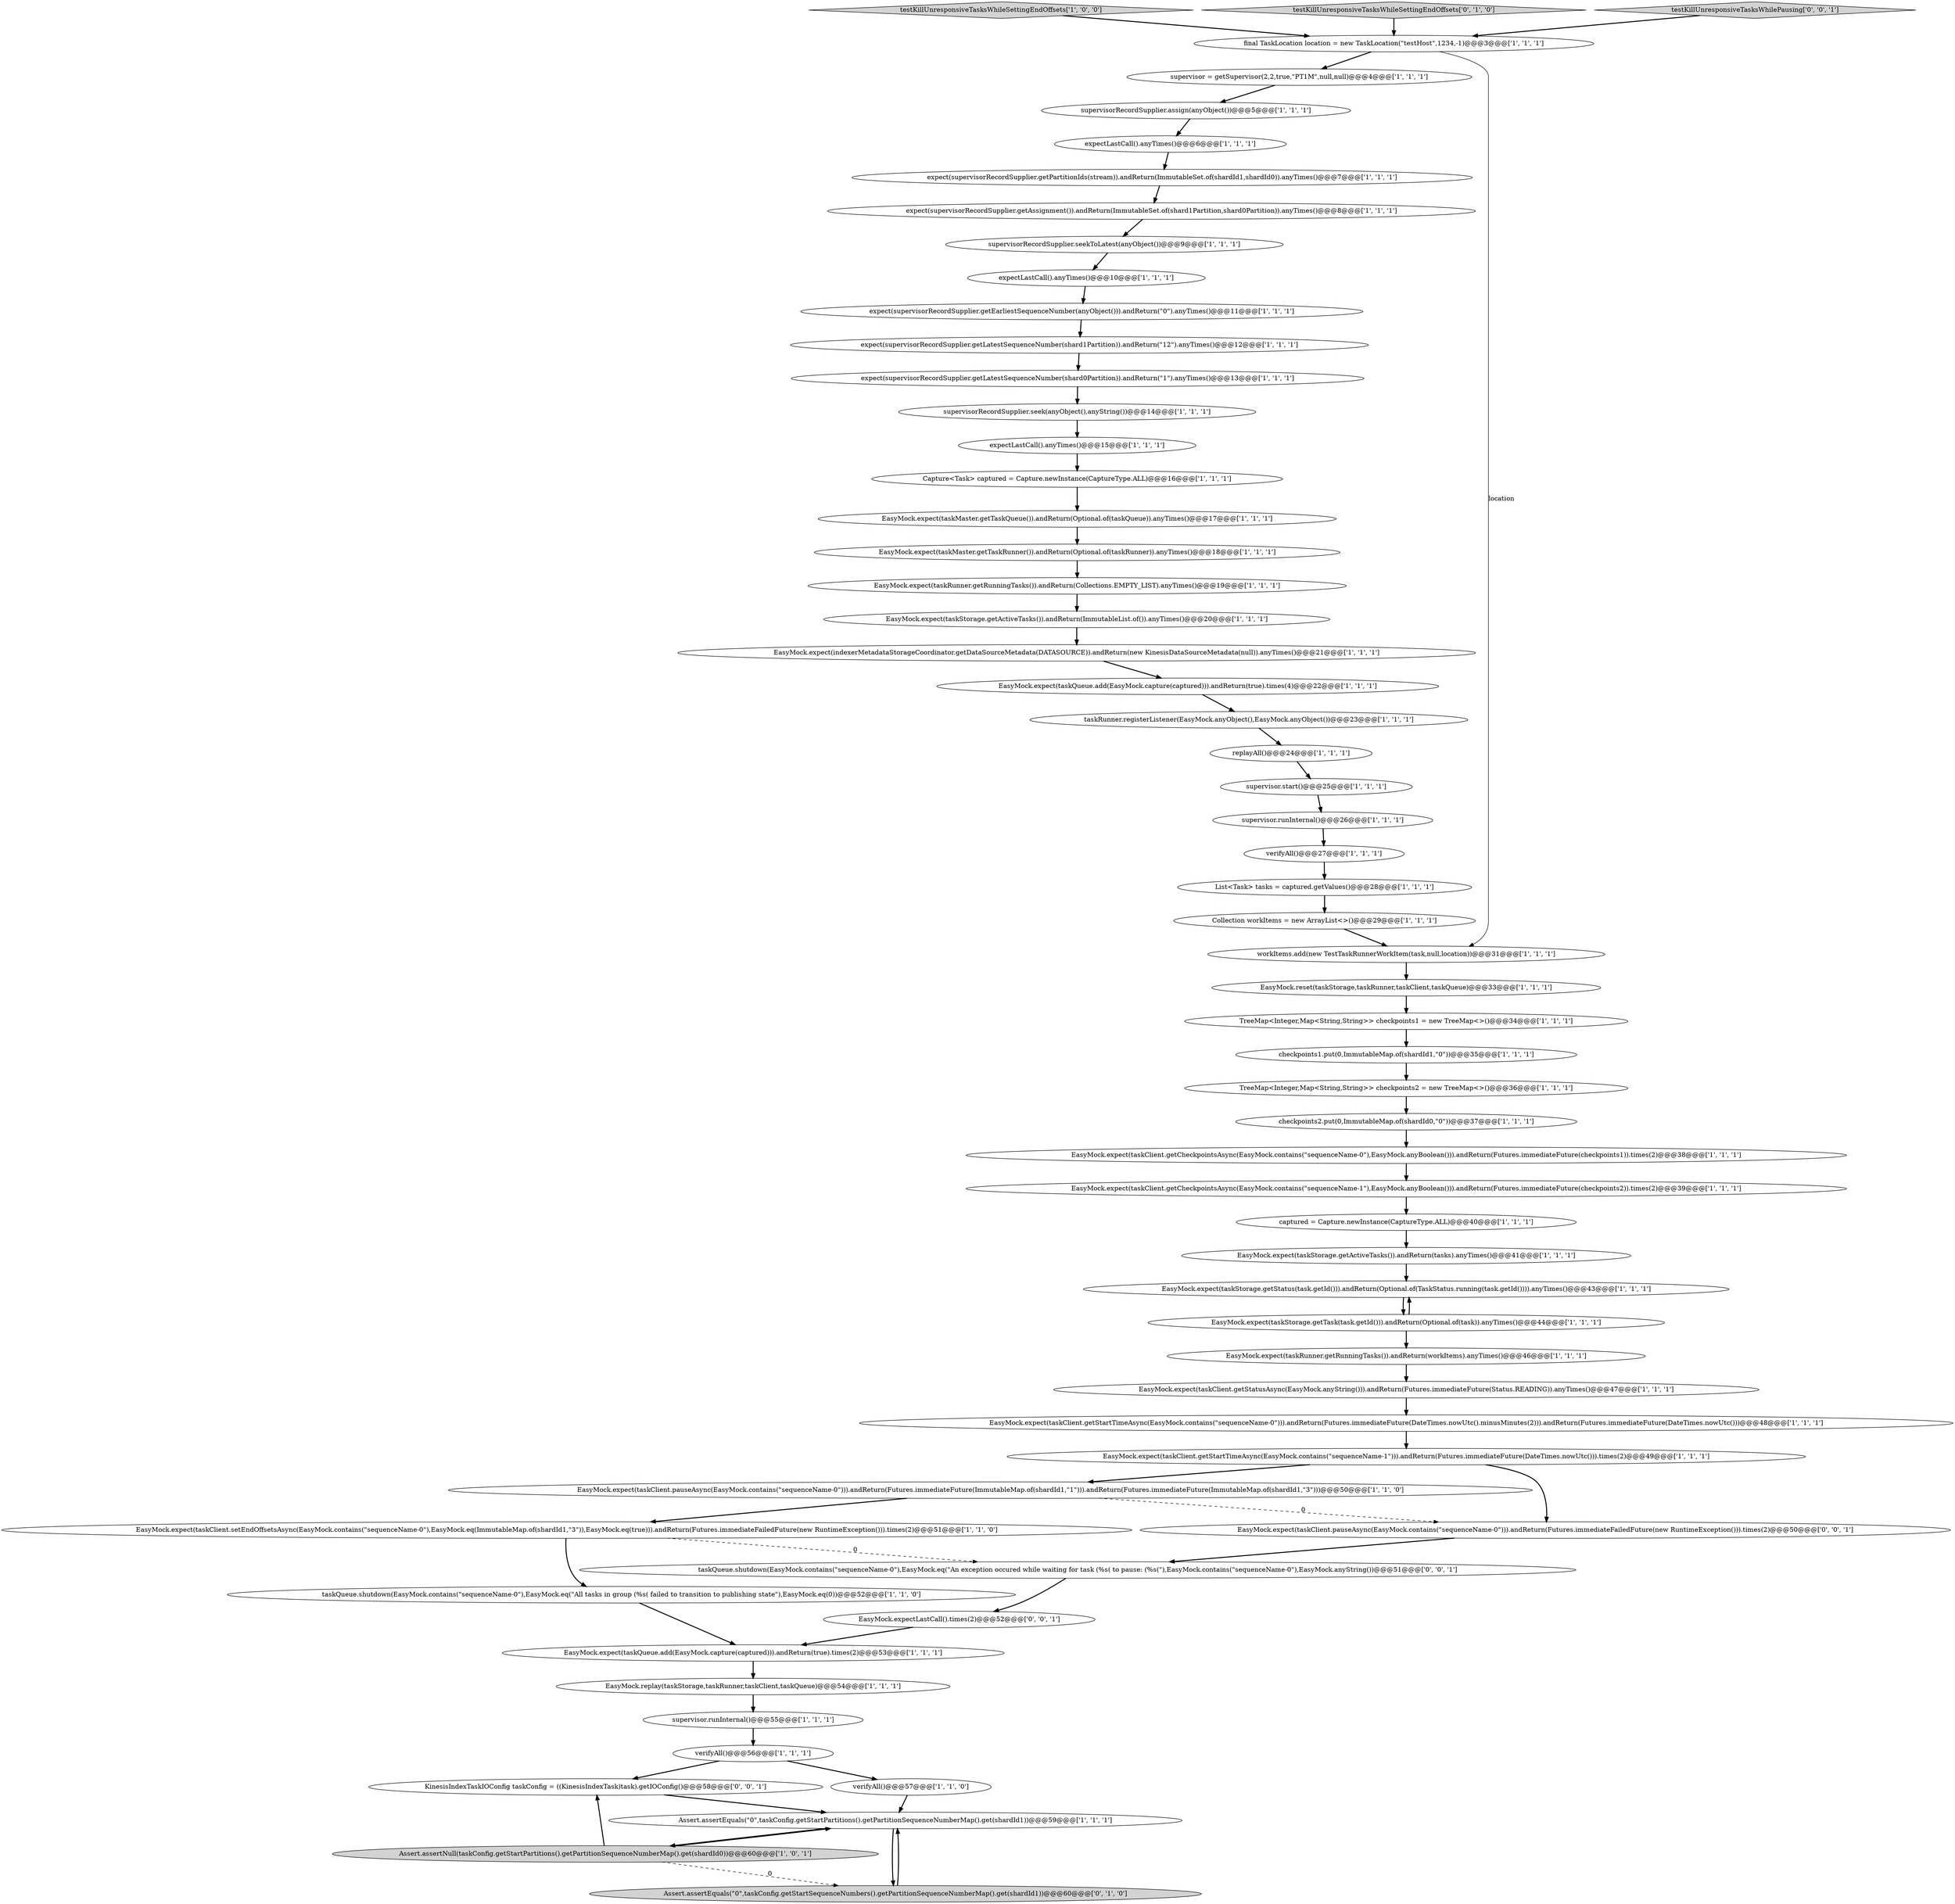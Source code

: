 digraph {
38 [style = filled, label = "EasyMock.expect(taskClient.getCheckpointsAsync(EasyMock.contains(\"sequenceName-1\"),EasyMock.anyBoolean())).andReturn(Futures.immediateFuture(checkpoints2)).times(2)@@@39@@@['1', '1', '1']", fillcolor = white, shape = ellipse image = "AAA0AAABBB1BBB"];
49 [style = filled, label = "supervisorRecordSupplier.assign(anyObject())@@@5@@@['1', '1', '1']", fillcolor = white, shape = ellipse image = "AAA0AAABBB1BBB"];
30 [style = filled, label = "EasyMock.expect(taskClient.pauseAsync(EasyMock.contains(\"sequenceName-0\"))).andReturn(Futures.immediateFuture(ImmutableMap.of(shardId1,\"1\"))).andReturn(Futures.immediateFuture(ImmutableMap.of(shardId1,\"3\")))@@@50@@@['1', '1', '0']", fillcolor = white, shape = ellipse image = "AAA0AAABBB1BBB"];
22 [style = filled, label = "EasyMock.reset(taskStorage,taskRunner,taskClient,taskQueue)@@@33@@@['1', '1', '1']", fillcolor = white, shape = ellipse image = "AAA0AAABBB1BBB"];
51 [style = filled, label = "supervisor.runInternal()@@@26@@@['1', '1', '1']", fillcolor = white, shape = ellipse image = "AAA0AAABBB1BBB"];
8 [style = filled, label = "Assert.assertNull(taskConfig.getStartPartitions().getPartitionSequenceNumberMap().get(shardId0))@@@60@@@['1', '0', '1']", fillcolor = lightgray, shape = ellipse image = "AAA0AAABBB1BBB"];
20 [style = filled, label = "EasyMock.expect(taskRunner.getRunningTasks()).andReturn(Collections.EMPTY_LIST).anyTimes()@@@19@@@['1', '1', '1']", fillcolor = white, shape = ellipse image = "AAA0AAABBB1BBB"];
26 [style = filled, label = "testKillUnresponsiveTasksWhileSettingEndOffsets['1', '0', '0']", fillcolor = lightgray, shape = diamond image = "AAA0AAABBB1BBB"];
13 [style = filled, label = "Assert.assertEquals(\"0\",taskConfig.getStartPartitions().getPartitionSequenceNumberMap().get(shardId1))@@@59@@@['1', '1', '1']", fillcolor = white, shape = ellipse image = "AAA0AAABBB1BBB"];
42 [style = filled, label = "EasyMock.expect(taskStorage.getActiveTasks()).andReturn(ImmutableList.of()).anyTimes()@@@20@@@['1', '1', '1']", fillcolor = white, shape = ellipse image = "AAA0AAABBB1BBB"];
10 [style = filled, label = "EasyMock.expect(taskStorage.getStatus(task.getId())).andReturn(Optional.of(TaskStatus.running(task.getId()))).anyTimes()@@@43@@@['1', '1', '1']", fillcolor = white, shape = ellipse image = "AAA0AAABBB1BBB"];
31 [style = filled, label = "EasyMock.expect(taskClient.setEndOffsetsAsync(EasyMock.contains(\"sequenceName-0\"),EasyMock.eq(ImmutableMap.of(shardId1,\"3\")),EasyMock.eq(true))).andReturn(Futures.immediateFailedFuture(new RuntimeException())).times(2)@@@51@@@['1', '1', '0']", fillcolor = white, shape = ellipse image = "AAA0AAABBB1BBB"];
28 [style = filled, label = "EasyMock.expect(taskClient.getStartTimeAsync(EasyMock.contains(\"sequenceName-0\"))).andReturn(Futures.immediateFuture(DateTimes.nowUtc().minusMinutes(2))).andReturn(Futures.immediateFuture(DateTimes.nowUtc()))@@@48@@@['1', '1', '1']", fillcolor = white, shape = ellipse image = "AAA0AAABBB1BBB"];
57 [style = filled, label = "KinesisIndexTaskIOConfig taskConfig = ((KinesisIndexTask)task).getIOConfig()@@@58@@@['0', '0', '1']", fillcolor = white, shape = ellipse image = "AAA0AAABBB3BBB"];
35 [style = filled, label = "verifyAll()@@@27@@@['1', '1', '1']", fillcolor = white, shape = ellipse image = "AAA0AAABBB1BBB"];
43 [style = filled, label = "expect(supervisorRecordSupplier.getAssignment()).andReturn(ImmutableSet.of(shard1Partition,shard0Partition)).anyTimes()@@@8@@@['1', '1', '1']", fillcolor = white, shape = ellipse image = "AAA0AAABBB1BBB"];
33 [style = filled, label = "verifyAll()@@@57@@@['1', '1', '0']", fillcolor = white, shape = ellipse image = "AAA0AAABBB1BBB"];
40 [style = filled, label = "EasyMock.expect(taskMaster.getTaskQueue()).andReturn(Optional.of(taskQueue)).anyTimes()@@@17@@@['1', '1', '1']", fillcolor = white, shape = ellipse image = "AAA0AAABBB1BBB"];
44 [style = filled, label = "taskRunner.registerListener(EasyMock.anyObject(),EasyMock.anyObject())@@@23@@@['1', '1', '1']", fillcolor = white, shape = ellipse image = "AAA0AAABBB1BBB"];
37 [style = filled, label = "final TaskLocation location = new TaskLocation(\"testHost\",1234,-1)@@@3@@@['1', '1', '1']", fillcolor = white, shape = ellipse image = "AAA0AAABBB1BBB"];
39 [style = filled, label = "supervisor.runInternal()@@@55@@@['1', '1', '1']", fillcolor = white, shape = ellipse image = "AAA0AAABBB1BBB"];
25 [style = filled, label = "EasyMock.expect(indexerMetadataStorageCoordinator.getDataSourceMetadata(DATASOURCE)).andReturn(new KinesisDataSourceMetadata(null)).anyTimes()@@@21@@@['1', '1', '1']", fillcolor = white, shape = ellipse image = "AAA0AAABBB1BBB"];
52 [style = filled, label = "EasyMock.replay(taskStorage,taskRunner,taskClient,taskQueue)@@@54@@@['1', '1', '1']", fillcolor = white, shape = ellipse image = "AAA0AAABBB1BBB"];
0 [style = filled, label = "expectLastCall().anyTimes()@@@10@@@['1', '1', '1']", fillcolor = white, shape = ellipse image = "AAA0AAABBB1BBB"];
7 [style = filled, label = "EasyMock.expect(taskRunner.getRunningTasks()).andReturn(workItems).anyTimes()@@@46@@@['1', '1', '1']", fillcolor = white, shape = ellipse image = "AAA0AAABBB1BBB"];
9 [style = filled, label = "supervisor = getSupervisor(2,2,true,\"PT1M\",null,null)@@@4@@@['1', '1', '1']", fillcolor = white, shape = ellipse image = "AAA0AAABBB1BBB"];
1 [style = filled, label = "expect(supervisorRecordSupplier.getLatestSequenceNumber(shard1Partition)).andReturn(\"12\").anyTimes()@@@12@@@['1', '1', '1']", fillcolor = white, shape = ellipse image = "AAA0AAABBB1BBB"];
18 [style = filled, label = "workItems.add(new TestTaskRunnerWorkItem(task,null,location))@@@31@@@['1', '1', '1']", fillcolor = white, shape = ellipse image = "AAA0AAABBB1BBB"];
47 [style = filled, label = "supervisorRecordSupplier.seek(anyObject(),anyString())@@@14@@@['1', '1', '1']", fillcolor = white, shape = ellipse image = "AAA0AAABBB1BBB"];
48 [style = filled, label = "taskQueue.shutdown(EasyMock.contains(\"sequenceName-0\"),EasyMock.eq(\"All tasks in group (%s( failed to transition to publishing state\"),EasyMock.eq(0))@@@52@@@['1', '1', '0']", fillcolor = white, shape = ellipse image = "AAA0AAABBB1BBB"];
46 [style = filled, label = "EasyMock.expect(taskStorage.getActiveTasks()).andReturn(tasks).anyTimes()@@@41@@@['1', '1', '1']", fillcolor = white, shape = ellipse image = "AAA0AAABBB1BBB"];
58 [style = filled, label = "taskQueue.shutdown(EasyMock.contains(\"sequenceName-0\"),EasyMock.eq(\"An exception occured while waiting for task (%s( to pause: (%s(\"),EasyMock.contains(\"sequenceName-0\"),EasyMock.anyString())@@@51@@@['0', '0', '1']", fillcolor = white, shape = ellipse image = "AAA0AAABBB3BBB"];
19 [style = filled, label = "EasyMock.expect(taskMaster.getTaskRunner()).andReturn(Optional.of(taskRunner)).anyTimes()@@@18@@@['1', '1', '1']", fillcolor = white, shape = ellipse image = "AAA0AAABBB1BBB"];
27 [style = filled, label = "expectLastCall().anyTimes()@@@6@@@['1', '1', '1']", fillcolor = white, shape = ellipse image = "AAA0AAABBB1BBB"];
6 [style = filled, label = "captured = Capture.newInstance(CaptureType.ALL)@@@40@@@['1', '1', '1']", fillcolor = white, shape = ellipse image = "AAA0AAABBB1BBB"];
5 [style = filled, label = "checkpoints1.put(0,ImmutableMap.of(shardId1,\"0\"))@@@35@@@['1', '1', '1']", fillcolor = white, shape = ellipse image = "AAA0AAABBB1BBB"];
21 [style = filled, label = "expect(supervisorRecordSupplier.getPartitionIds(stream)).andReturn(ImmutableSet.of(shardId1,shardId0)).anyTimes()@@@7@@@['1', '1', '1']", fillcolor = white, shape = ellipse image = "AAA0AAABBB1BBB"];
56 [style = filled, label = "EasyMock.expect(taskClient.pauseAsync(EasyMock.contains(\"sequenceName-0\"))).andReturn(Futures.immediateFailedFuture(new RuntimeException())).times(2)@@@50@@@['0', '0', '1']", fillcolor = white, shape = ellipse image = "AAA0AAABBB3BBB"];
60 [style = filled, label = "EasyMock.expectLastCall().times(2)@@@52@@@['0', '0', '1']", fillcolor = white, shape = ellipse image = "AAA0AAABBB3BBB"];
24 [style = filled, label = "supervisorRecordSupplier.seekToLatest(anyObject())@@@9@@@['1', '1', '1']", fillcolor = white, shape = ellipse image = "AAA0AAABBB1BBB"];
32 [style = filled, label = "EasyMock.expect(taskQueue.add(EasyMock.capture(captured))).andReturn(true).times(4)@@@22@@@['1', '1', '1']", fillcolor = white, shape = ellipse image = "AAA0AAABBB1BBB"];
11 [style = filled, label = "List<Task> tasks = captured.getValues()@@@28@@@['1', '1', '1']", fillcolor = white, shape = ellipse image = "AAA0AAABBB1BBB"];
2 [style = filled, label = "TreeMap<Integer,Map<String,String>> checkpoints2 = new TreeMap<>()@@@36@@@['1', '1', '1']", fillcolor = white, shape = ellipse image = "AAA0AAABBB1BBB"];
23 [style = filled, label = "EasyMock.expect(taskClient.getStatusAsync(EasyMock.anyString())).andReturn(Futures.immediateFuture(Status.READING)).anyTimes()@@@47@@@['1', '1', '1']", fillcolor = white, shape = ellipse image = "AAA0AAABBB1BBB"];
29 [style = filled, label = "EasyMock.expect(taskQueue.add(EasyMock.capture(captured))).andReturn(true).times(2)@@@53@@@['1', '1', '1']", fillcolor = white, shape = ellipse image = "AAA0AAABBB1BBB"];
16 [style = filled, label = "Collection workItems = new ArrayList<>()@@@29@@@['1', '1', '1']", fillcolor = white, shape = ellipse image = "AAA0AAABBB1BBB"];
54 [style = filled, label = "testKillUnresponsiveTasksWhileSettingEndOffsets['0', '1', '0']", fillcolor = lightgray, shape = diamond image = "AAA0AAABBB2BBB"];
3 [style = filled, label = "expect(supervisorRecordSupplier.getLatestSequenceNumber(shard0Partition)).andReturn(\"1\").anyTimes()@@@13@@@['1', '1', '1']", fillcolor = white, shape = ellipse image = "AAA0AAABBB1BBB"];
45 [style = filled, label = "checkpoints2.put(0,ImmutableMap.of(shardId0,\"0\"))@@@37@@@['1', '1', '1']", fillcolor = white, shape = ellipse image = "AAA0AAABBB1BBB"];
15 [style = filled, label = "replayAll()@@@24@@@['1', '1', '1']", fillcolor = white, shape = ellipse image = "AAA0AAABBB1BBB"];
50 [style = filled, label = "supervisor.start()@@@25@@@['1', '1', '1']", fillcolor = white, shape = ellipse image = "AAA0AAABBB1BBB"];
36 [style = filled, label = "expectLastCall().anyTimes()@@@15@@@['1', '1', '1']", fillcolor = white, shape = ellipse image = "AAA0AAABBB1BBB"];
14 [style = filled, label = "Capture<Task> captured = Capture.newInstance(CaptureType.ALL)@@@16@@@['1', '1', '1']", fillcolor = white, shape = ellipse image = "AAA0AAABBB1BBB"];
59 [style = filled, label = "testKillUnresponsiveTasksWhilePausing['0', '0', '1']", fillcolor = lightgray, shape = diamond image = "AAA0AAABBB3BBB"];
41 [style = filled, label = "TreeMap<Integer,Map<String,String>> checkpoints1 = new TreeMap<>()@@@34@@@['1', '1', '1']", fillcolor = white, shape = ellipse image = "AAA0AAABBB1BBB"];
34 [style = filled, label = "expect(supervisorRecordSupplier.getEarliestSequenceNumber(anyObject())).andReturn(\"0\").anyTimes()@@@11@@@['1', '1', '1']", fillcolor = white, shape = ellipse image = "AAA0AAABBB1BBB"];
53 [style = filled, label = "verifyAll()@@@56@@@['1', '1', '1']", fillcolor = white, shape = ellipse image = "AAA0AAABBB1BBB"];
4 [style = filled, label = "EasyMock.expect(taskStorage.getTask(task.getId())).andReturn(Optional.of(task)).anyTimes()@@@44@@@['1', '1', '1']", fillcolor = white, shape = ellipse image = "AAA0AAABBB1BBB"];
12 [style = filled, label = "EasyMock.expect(taskClient.getStartTimeAsync(EasyMock.contains(\"sequenceName-1\"))).andReturn(Futures.immediateFuture(DateTimes.nowUtc())).times(2)@@@49@@@['1', '1', '1']", fillcolor = white, shape = ellipse image = "AAA0AAABBB1BBB"];
55 [style = filled, label = "Assert.assertEquals(\"0\",taskConfig.getStartSequenceNumbers().getPartitionSequenceNumberMap().get(shardId1))@@@60@@@['0', '1', '0']", fillcolor = lightgray, shape = ellipse image = "AAA1AAABBB2BBB"];
17 [style = filled, label = "EasyMock.expect(taskClient.getCheckpointsAsync(EasyMock.contains(\"sequenceName-0\"),EasyMock.anyBoolean())).andReturn(Futures.immediateFuture(checkpoints1)).times(2)@@@38@@@['1', '1', '1']", fillcolor = white, shape = ellipse image = "AAA0AAABBB1BBB"];
49->27 [style = bold, label=""];
5->2 [style = bold, label=""];
7->23 [style = bold, label=""];
25->32 [style = bold, label=""];
58->60 [style = bold, label=""];
15->50 [style = bold, label=""];
29->52 [style = bold, label=""];
4->7 [style = bold, label=""];
38->6 [style = bold, label=""];
8->57 [style = bold, label=""];
28->12 [style = bold, label=""];
18->22 [style = bold, label=""];
56->58 [style = bold, label=""];
16->18 [style = bold, label=""];
17->38 [style = bold, label=""];
31->48 [style = bold, label=""];
19->20 [style = bold, label=""];
31->58 [style = dashed, label="0"];
22->41 [style = bold, label=""];
60->29 [style = bold, label=""];
47->36 [style = bold, label=""];
11->16 [style = bold, label=""];
50->51 [style = bold, label=""];
24->0 [style = bold, label=""];
12->30 [style = bold, label=""];
52->39 [style = bold, label=""];
53->33 [style = bold, label=""];
53->57 [style = bold, label=""];
46->10 [style = bold, label=""];
30->31 [style = bold, label=""];
33->13 [style = bold, label=""];
57->13 [style = bold, label=""];
59->37 [style = bold, label=""];
1->3 [style = bold, label=""];
54->37 [style = bold, label=""];
51->35 [style = bold, label=""];
2->45 [style = bold, label=""];
21->43 [style = bold, label=""];
20->42 [style = bold, label=""];
13->55 [style = bold, label=""];
10->4 [style = bold, label=""];
3->47 [style = bold, label=""];
39->53 [style = bold, label=""];
30->56 [style = dashed, label="0"];
9->49 [style = bold, label=""];
36->14 [style = bold, label=""];
45->17 [style = bold, label=""];
8->13 [style = bold, label=""];
6->46 [style = bold, label=""];
12->56 [style = bold, label=""];
4->10 [style = bold, label=""];
40->19 [style = bold, label=""];
32->44 [style = bold, label=""];
48->29 [style = bold, label=""];
37->18 [style = solid, label="location"];
23->28 [style = bold, label=""];
44->15 [style = bold, label=""];
35->11 [style = bold, label=""];
14->40 [style = bold, label=""];
13->8 [style = bold, label=""];
8->55 [style = dashed, label="0"];
26->37 [style = bold, label=""];
0->34 [style = bold, label=""];
37->9 [style = bold, label=""];
41->5 [style = bold, label=""];
42->25 [style = bold, label=""];
55->13 [style = bold, label=""];
43->24 [style = bold, label=""];
27->21 [style = bold, label=""];
34->1 [style = bold, label=""];
}
